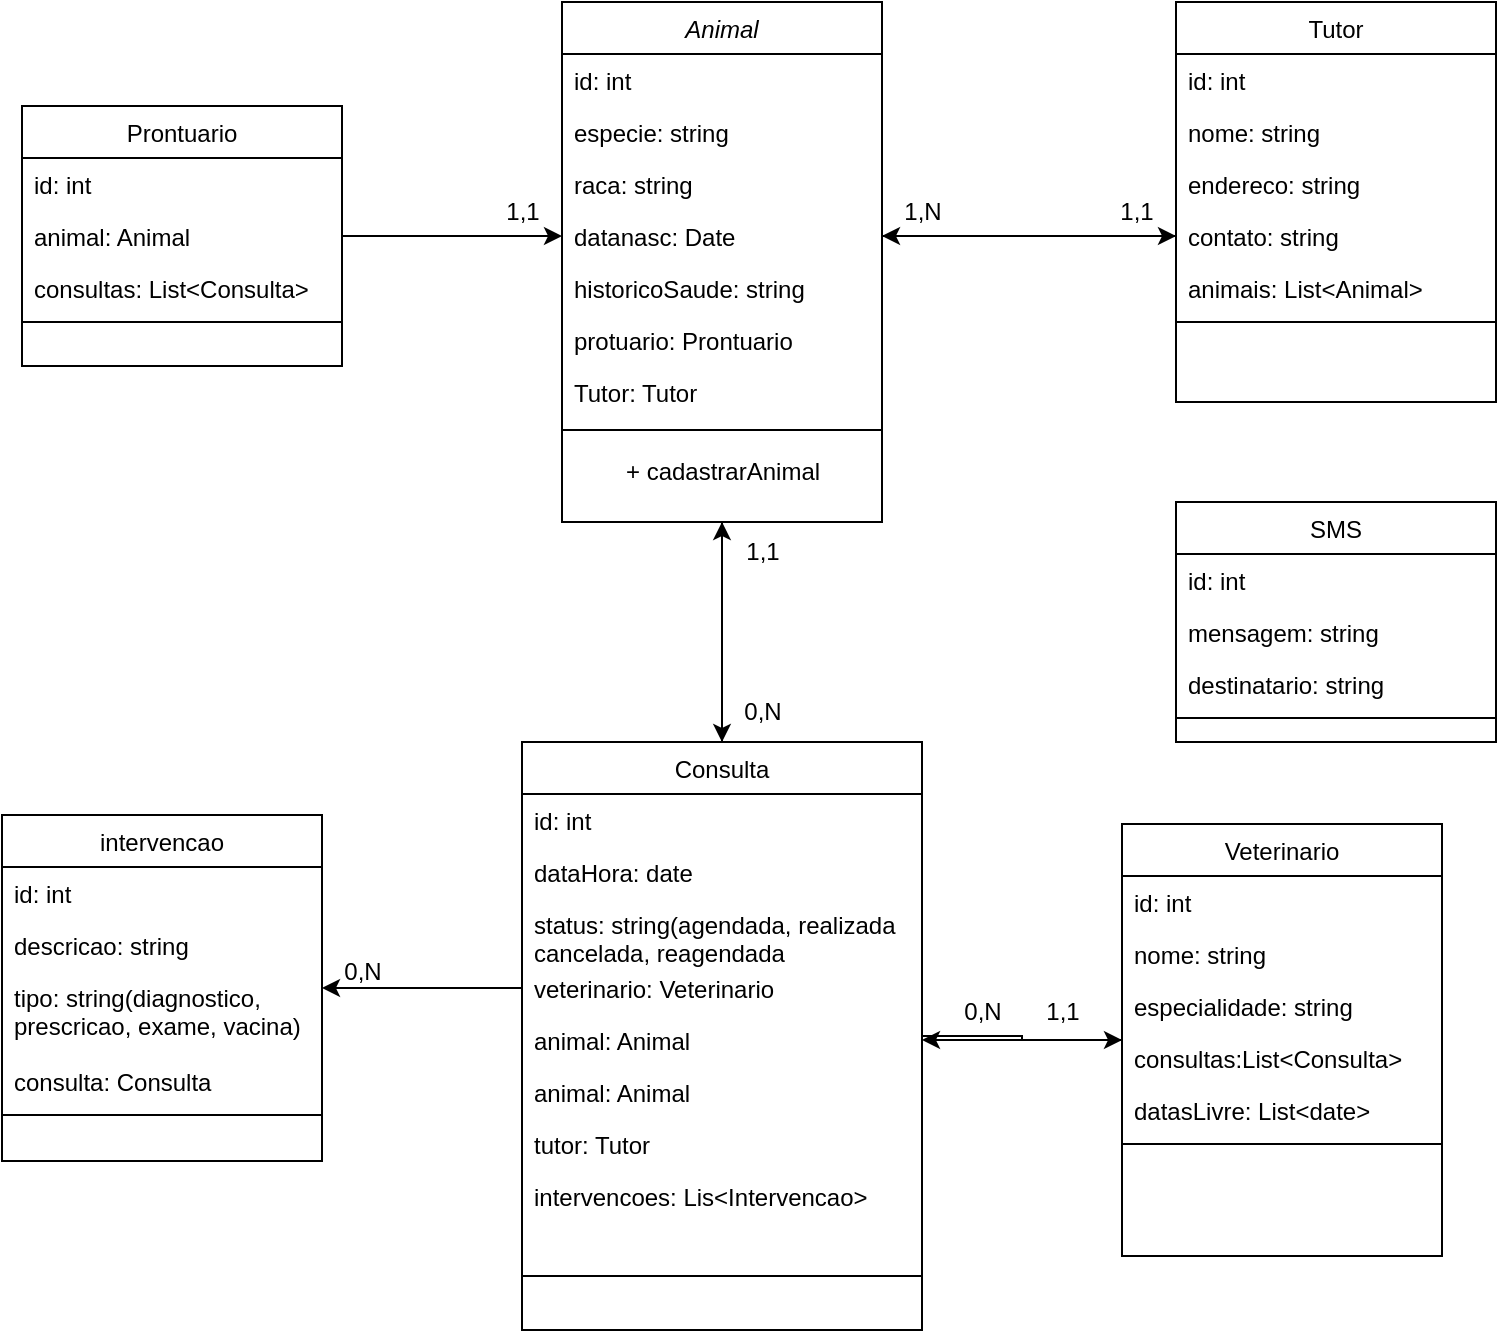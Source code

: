 <mxfile version="24.8.3">
  <diagram id="C5RBs43oDa-KdzZeNtuy" name="Page-1">
    <mxGraphModel dx="1398" dy="870" grid="1" gridSize="10" guides="1" tooltips="1" connect="1" arrows="1" fold="1" page="1" pageScale="1" pageWidth="827" pageHeight="1169" math="0" shadow="0">
      <root>
        <mxCell id="WIyWlLk6GJQsqaUBKTNV-0" />
        <mxCell id="WIyWlLk6GJQsqaUBKTNV-1" parent="WIyWlLk6GJQsqaUBKTNV-0" />
        <mxCell id="wxmQqakeAQ5dikG4DFIJ-10" style="edgeStyle=orthogonalEdgeStyle;rounded=0;orthogonalLoop=1;jettySize=auto;html=1;entryX=0.5;entryY=0;entryDx=0;entryDy=0;" edge="1" parent="WIyWlLk6GJQsqaUBKTNV-1" source="zkfFHV4jXpPFQw0GAbJ--0" target="5HRpnNmqQPhCtXOu7jc4-0">
          <mxGeometry relative="1" as="geometry" />
        </mxCell>
        <mxCell id="zkfFHV4jXpPFQw0GAbJ--0" value="Animal" style="swimlane;fontStyle=2;align=center;verticalAlign=top;childLayout=stackLayout;horizontal=1;startSize=26;horizontalStack=0;resizeParent=1;resizeLast=0;collapsible=1;marginBottom=0;rounded=0;shadow=0;strokeWidth=1;" parent="WIyWlLk6GJQsqaUBKTNV-1" vertex="1">
          <mxGeometry x="320" y="120" width="160" height="260" as="geometry">
            <mxRectangle x="230" y="140" width="160" height="26" as="alternateBounds" />
          </mxGeometry>
        </mxCell>
        <mxCell id="zkfFHV4jXpPFQw0GAbJ--1" value="id: int" style="text;align=left;verticalAlign=top;spacingLeft=4;spacingRight=4;overflow=hidden;rotatable=0;points=[[0,0.5],[1,0.5]];portConstraint=eastwest;" parent="zkfFHV4jXpPFQw0GAbJ--0" vertex="1">
          <mxGeometry y="26" width="160" height="26" as="geometry" />
        </mxCell>
        <mxCell id="zkfFHV4jXpPFQw0GAbJ--2" value="especie: string" style="text;align=left;verticalAlign=top;spacingLeft=4;spacingRight=4;overflow=hidden;rotatable=0;points=[[0,0.5],[1,0.5]];portConstraint=eastwest;rounded=0;shadow=0;html=0;" parent="zkfFHV4jXpPFQw0GAbJ--0" vertex="1">
          <mxGeometry y="52" width="160" height="26" as="geometry" />
        </mxCell>
        <mxCell id="zkfFHV4jXpPFQw0GAbJ--3" value="raca: string" style="text;align=left;verticalAlign=top;spacingLeft=4;spacingRight=4;overflow=hidden;rotatable=0;points=[[0,0.5],[1,0.5]];portConstraint=eastwest;rounded=0;shadow=0;html=0;" parent="zkfFHV4jXpPFQw0GAbJ--0" vertex="1">
          <mxGeometry y="78" width="160" height="26" as="geometry" />
        </mxCell>
        <mxCell id="5HRpnNmqQPhCtXOu7jc4-47" value="datanasc: Date" style="text;align=left;verticalAlign=top;spacingLeft=4;spacingRight=4;overflow=hidden;rotatable=0;points=[[0,0.5],[1,0.5]];portConstraint=eastwest;rounded=0;shadow=0;html=0;" parent="zkfFHV4jXpPFQw0GAbJ--0" vertex="1">
          <mxGeometry y="104" width="160" height="26" as="geometry" />
        </mxCell>
        <mxCell id="5HRpnNmqQPhCtXOu7jc4-48" value="historicoSaude: string" style="text;align=left;verticalAlign=top;spacingLeft=4;spacingRight=4;overflow=hidden;rotatable=0;points=[[0,0.5],[1,0.5]];portConstraint=eastwest;rounded=0;shadow=0;html=0;" parent="zkfFHV4jXpPFQw0GAbJ--0" vertex="1">
          <mxGeometry y="130" width="160" height="26" as="geometry" />
        </mxCell>
        <mxCell id="5HRpnNmqQPhCtXOu7jc4-49" value="protuario: Prontuario" style="text;align=left;verticalAlign=top;spacingLeft=4;spacingRight=4;overflow=hidden;rotatable=0;points=[[0,0.5],[1,0.5]];portConstraint=eastwest;rounded=0;shadow=0;html=0;" parent="zkfFHV4jXpPFQw0GAbJ--0" vertex="1">
          <mxGeometry y="156" width="160" height="26" as="geometry" />
        </mxCell>
        <mxCell id="5HRpnNmqQPhCtXOu7jc4-50" value="Tutor: Tutor" style="text;align=left;verticalAlign=top;spacingLeft=4;spacingRight=4;overflow=hidden;rotatable=0;points=[[0,0.5],[1,0.5]];portConstraint=eastwest;rounded=0;shadow=0;html=0;" parent="zkfFHV4jXpPFQw0GAbJ--0" vertex="1">
          <mxGeometry y="182" width="160" height="26" as="geometry" />
        </mxCell>
        <mxCell id="zkfFHV4jXpPFQw0GAbJ--4" value="" style="line;html=1;strokeWidth=1;align=left;verticalAlign=middle;spacingTop=-1;spacingLeft=3;spacingRight=3;rotatable=0;labelPosition=right;points=[];portConstraint=eastwest;" parent="zkfFHV4jXpPFQw0GAbJ--0" vertex="1">
          <mxGeometry y="208" width="160" height="12" as="geometry" />
        </mxCell>
        <mxCell id="wxmQqakeAQ5dikG4DFIJ-0" value="+ cadastrarAnimal" style="text;html=1;align=center;verticalAlign=middle;resizable=0;points=[];autosize=1;strokeColor=none;fillColor=none;" vertex="1" parent="zkfFHV4jXpPFQw0GAbJ--0">
          <mxGeometry y="220" width="160" height="30" as="geometry" />
        </mxCell>
        <mxCell id="zkfFHV4jXpPFQw0GAbJ--17" value="Tutor" style="swimlane;fontStyle=0;align=center;verticalAlign=top;childLayout=stackLayout;horizontal=1;startSize=26;horizontalStack=0;resizeParent=1;resizeLast=0;collapsible=1;marginBottom=0;rounded=0;shadow=0;strokeWidth=1;" parent="WIyWlLk6GJQsqaUBKTNV-1" vertex="1">
          <mxGeometry x="627" y="120" width="160" height="200" as="geometry">
            <mxRectangle x="550" y="140" width="160" height="26" as="alternateBounds" />
          </mxGeometry>
        </mxCell>
        <mxCell id="zkfFHV4jXpPFQw0GAbJ--18" value="id: int" style="text;align=left;verticalAlign=top;spacingLeft=4;spacingRight=4;overflow=hidden;rotatable=0;points=[[0,0.5],[1,0.5]];portConstraint=eastwest;" parent="zkfFHV4jXpPFQw0GAbJ--17" vertex="1">
          <mxGeometry y="26" width="160" height="26" as="geometry" />
        </mxCell>
        <mxCell id="zkfFHV4jXpPFQw0GAbJ--19" value="nome: string" style="text;align=left;verticalAlign=top;spacingLeft=4;spacingRight=4;overflow=hidden;rotatable=0;points=[[0,0.5],[1,0.5]];portConstraint=eastwest;rounded=0;shadow=0;html=0;" parent="zkfFHV4jXpPFQw0GAbJ--17" vertex="1">
          <mxGeometry y="52" width="160" height="26" as="geometry" />
        </mxCell>
        <mxCell id="zkfFHV4jXpPFQw0GAbJ--20" value="endereco: string" style="text;align=left;verticalAlign=top;spacingLeft=4;spacingRight=4;overflow=hidden;rotatable=0;points=[[0,0.5],[1,0.5]];portConstraint=eastwest;rounded=0;shadow=0;html=0;" parent="zkfFHV4jXpPFQw0GAbJ--17" vertex="1">
          <mxGeometry y="78" width="160" height="26" as="geometry" />
        </mxCell>
        <mxCell id="zkfFHV4jXpPFQw0GAbJ--21" value="contato: string" style="text;align=left;verticalAlign=top;spacingLeft=4;spacingRight=4;overflow=hidden;rotatable=0;points=[[0,0.5],[1,0.5]];portConstraint=eastwest;rounded=0;shadow=0;html=0;" parent="zkfFHV4jXpPFQw0GAbJ--17" vertex="1">
          <mxGeometry y="104" width="160" height="26" as="geometry" />
        </mxCell>
        <mxCell id="zkfFHV4jXpPFQw0GAbJ--22" value="animais: List&lt;Animal&gt;" style="text;align=left;verticalAlign=top;spacingLeft=4;spacingRight=4;overflow=hidden;rotatable=0;points=[[0,0.5],[1,0.5]];portConstraint=eastwest;rounded=0;shadow=0;html=0;" parent="zkfFHV4jXpPFQw0GAbJ--17" vertex="1">
          <mxGeometry y="130" width="160" height="26" as="geometry" />
        </mxCell>
        <mxCell id="zkfFHV4jXpPFQw0GAbJ--23" value="" style="line;html=1;strokeWidth=1;align=left;verticalAlign=middle;spacingTop=-1;spacingLeft=3;spacingRight=3;rotatable=0;labelPosition=right;points=[];portConstraint=eastwest;" parent="zkfFHV4jXpPFQw0GAbJ--17" vertex="1">
          <mxGeometry y="156" width="160" height="8" as="geometry" />
        </mxCell>
        <mxCell id="wxmQqakeAQ5dikG4DFIJ-9" style="edgeStyle=orthogonalEdgeStyle;rounded=0;orthogonalLoop=1;jettySize=auto;html=1;" edge="1" parent="WIyWlLk6GJQsqaUBKTNV-1" source="5HRpnNmqQPhCtXOu7jc4-0" target="5HRpnNmqQPhCtXOu7jc4-9">
          <mxGeometry relative="1" as="geometry" />
        </mxCell>
        <mxCell id="wxmQqakeAQ5dikG4DFIJ-11" style="edgeStyle=orthogonalEdgeStyle;rounded=0;orthogonalLoop=1;jettySize=auto;html=1;entryX=0.5;entryY=1;entryDx=0;entryDy=0;" edge="1" parent="WIyWlLk6GJQsqaUBKTNV-1" source="5HRpnNmqQPhCtXOu7jc4-0" target="zkfFHV4jXpPFQw0GAbJ--0">
          <mxGeometry relative="1" as="geometry" />
        </mxCell>
        <mxCell id="5HRpnNmqQPhCtXOu7jc4-0" value="Consulta" style="swimlane;fontStyle=0;align=center;verticalAlign=top;childLayout=stackLayout;horizontal=1;startSize=26;horizontalStack=0;resizeParent=1;resizeLast=0;collapsible=1;marginBottom=0;rounded=0;shadow=0;strokeWidth=1;" parent="WIyWlLk6GJQsqaUBKTNV-1" vertex="1">
          <mxGeometry x="300" y="490" width="200" height="294" as="geometry">
            <mxRectangle x="550" y="140" width="160" height="26" as="alternateBounds" />
          </mxGeometry>
        </mxCell>
        <mxCell id="5HRpnNmqQPhCtXOu7jc4-1" value="id: int" style="text;align=left;verticalAlign=top;spacingLeft=4;spacingRight=4;overflow=hidden;rotatable=0;points=[[0,0.5],[1,0.5]];portConstraint=eastwest;" parent="5HRpnNmqQPhCtXOu7jc4-0" vertex="1">
          <mxGeometry y="26" width="200" height="26" as="geometry" />
        </mxCell>
        <mxCell id="5HRpnNmqQPhCtXOu7jc4-2" value="dataHora: date" style="text;align=left;verticalAlign=top;spacingLeft=4;spacingRight=4;overflow=hidden;rotatable=0;points=[[0,0.5],[1,0.5]];portConstraint=eastwest;rounded=0;shadow=0;html=0;" parent="5HRpnNmqQPhCtXOu7jc4-0" vertex="1">
          <mxGeometry y="52" width="200" height="26" as="geometry" />
        </mxCell>
        <mxCell id="5HRpnNmqQPhCtXOu7jc4-3" value="status: string(agendada, realizada&#xa;cancelada, reagendada" style="text;align=left;verticalAlign=top;spacingLeft=4;spacingRight=4;overflow=hidden;rotatable=0;points=[[0,0.5],[1,0.5]];portConstraint=eastwest;rounded=0;shadow=0;html=0;" parent="5HRpnNmqQPhCtXOu7jc4-0" vertex="1">
          <mxGeometry y="78" width="200" height="32" as="geometry" />
        </mxCell>
        <mxCell id="5HRpnNmqQPhCtXOu7jc4-4" value="veterinario: Veterinario" style="text;align=left;verticalAlign=top;spacingLeft=4;spacingRight=4;overflow=hidden;rotatable=0;points=[[0,0.5],[1,0.5]];portConstraint=eastwest;rounded=0;shadow=0;html=0;" parent="5HRpnNmqQPhCtXOu7jc4-0" vertex="1">
          <mxGeometry y="110" width="200" height="26" as="geometry" />
        </mxCell>
        <mxCell id="5HRpnNmqQPhCtXOu7jc4-5" value="animal: Animal" style="text;align=left;verticalAlign=top;spacingLeft=4;spacingRight=4;overflow=hidden;rotatable=0;points=[[0,0.5],[1,0.5]];portConstraint=eastwest;rounded=0;shadow=0;html=0;" parent="5HRpnNmqQPhCtXOu7jc4-0" vertex="1">
          <mxGeometry y="136" width="200" height="26" as="geometry" />
        </mxCell>
        <mxCell id="wxmQqakeAQ5dikG4DFIJ-13" value="animal: Animal" style="text;align=left;verticalAlign=top;spacingLeft=4;spacingRight=4;overflow=hidden;rotatable=0;points=[[0,0.5],[1,0.5]];portConstraint=eastwest;rounded=0;shadow=0;html=0;" vertex="1" parent="5HRpnNmqQPhCtXOu7jc4-0">
          <mxGeometry y="162" width="200" height="26" as="geometry" />
        </mxCell>
        <mxCell id="wxmQqakeAQ5dikG4DFIJ-15" value="tutor: Tutor" style="text;align=left;verticalAlign=top;spacingLeft=4;spacingRight=4;overflow=hidden;rotatable=0;points=[[0,0.5],[1,0.5]];portConstraint=eastwest;rounded=0;shadow=0;html=0;" vertex="1" parent="5HRpnNmqQPhCtXOu7jc4-0">
          <mxGeometry y="188" width="200" height="26" as="geometry" />
        </mxCell>
        <mxCell id="wxmQqakeAQ5dikG4DFIJ-16" value="intervencoes: Lis&lt;Intervencao&gt;" style="text;align=left;verticalAlign=top;spacingLeft=4;spacingRight=4;overflow=hidden;rotatable=0;points=[[0,0.5],[1,0.5]];portConstraint=eastwest;rounded=0;shadow=0;html=0;" vertex="1" parent="5HRpnNmqQPhCtXOu7jc4-0">
          <mxGeometry y="214" width="200" height="26" as="geometry" />
        </mxCell>
        <mxCell id="5HRpnNmqQPhCtXOu7jc4-6" value="" style="line;html=1;strokeWidth=1;align=left;verticalAlign=middle;spacingTop=-1;spacingLeft=3;spacingRight=3;rotatable=0;labelPosition=right;points=[];portConstraint=eastwest;" parent="5HRpnNmqQPhCtXOu7jc4-0" vertex="1">
          <mxGeometry y="240" width="200" height="54" as="geometry" />
        </mxCell>
        <mxCell id="wxmQqakeAQ5dikG4DFIJ-20" style="edgeStyle=orthogonalEdgeStyle;rounded=0;orthogonalLoop=1;jettySize=auto;html=1;entryX=1;entryY=0.5;entryDx=0;entryDy=0;" edge="1" parent="WIyWlLk6GJQsqaUBKTNV-1" source="5HRpnNmqQPhCtXOu7jc4-9" target="5HRpnNmqQPhCtXOu7jc4-5">
          <mxGeometry relative="1" as="geometry" />
        </mxCell>
        <mxCell id="5HRpnNmqQPhCtXOu7jc4-9" value="Veterinario" style="swimlane;fontStyle=0;align=center;verticalAlign=top;childLayout=stackLayout;horizontal=1;startSize=26;horizontalStack=0;resizeParent=1;resizeLast=0;collapsible=1;marginBottom=0;rounded=0;shadow=0;strokeWidth=1;" parent="WIyWlLk6GJQsqaUBKTNV-1" vertex="1">
          <mxGeometry x="600" y="531" width="160" height="216" as="geometry">
            <mxRectangle x="550" y="140" width="160" height="26" as="alternateBounds" />
          </mxGeometry>
        </mxCell>
        <mxCell id="5HRpnNmqQPhCtXOu7jc4-10" value="id: int" style="text;align=left;verticalAlign=top;spacingLeft=4;spacingRight=4;overflow=hidden;rotatable=0;points=[[0,0.5],[1,0.5]];portConstraint=eastwest;" parent="5HRpnNmqQPhCtXOu7jc4-9" vertex="1">
          <mxGeometry y="26" width="160" height="26" as="geometry" />
        </mxCell>
        <mxCell id="5HRpnNmqQPhCtXOu7jc4-11" value="nome: string" style="text;align=left;verticalAlign=top;spacingLeft=4;spacingRight=4;overflow=hidden;rotatable=0;points=[[0,0.5],[1,0.5]];portConstraint=eastwest;rounded=0;shadow=0;html=0;" parent="5HRpnNmqQPhCtXOu7jc4-9" vertex="1">
          <mxGeometry y="52" width="160" height="26" as="geometry" />
        </mxCell>
        <mxCell id="5HRpnNmqQPhCtXOu7jc4-12" value="especialidade: string" style="text;align=left;verticalAlign=top;spacingLeft=4;spacingRight=4;overflow=hidden;rotatable=0;points=[[0,0.5],[1,0.5]];portConstraint=eastwest;rounded=0;shadow=0;html=0;" parent="5HRpnNmqQPhCtXOu7jc4-9" vertex="1">
          <mxGeometry y="78" width="160" height="26" as="geometry" />
        </mxCell>
        <mxCell id="5HRpnNmqQPhCtXOu7jc4-13" value="consultas:List&lt;Consulta&gt;" style="text;align=left;verticalAlign=top;spacingLeft=4;spacingRight=4;overflow=hidden;rotatable=0;points=[[0,0.5],[1,0.5]];portConstraint=eastwest;rounded=0;shadow=0;html=0;" parent="5HRpnNmqQPhCtXOu7jc4-9" vertex="1">
          <mxGeometry y="104" width="160" height="26" as="geometry" />
        </mxCell>
        <mxCell id="5HRpnNmqQPhCtXOu7jc4-14" value="datasLivre: List&lt;date&gt;" style="text;align=left;verticalAlign=top;spacingLeft=4;spacingRight=4;overflow=hidden;rotatable=0;points=[[0,0.5],[1,0.5]];portConstraint=eastwest;rounded=0;shadow=0;html=0;" parent="5HRpnNmqQPhCtXOu7jc4-9" vertex="1">
          <mxGeometry y="130" width="160" height="26" as="geometry" />
        </mxCell>
        <mxCell id="5HRpnNmqQPhCtXOu7jc4-15" value="" style="line;html=1;strokeWidth=1;align=left;verticalAlign=middle;spacingTop=-1;spacingLeft=3;spacingRight=3;rotatable=0;labelPosition=right;points=[];portConstraint=eastwest;" parent="5HRpnNmqQPhCtXOu7jc4-9" vertex="1">
          <mxGeometry y="156" width="160" height="8" as="geometry" />
        </mxCell>
        <mxCell id="5HRpnNmqQPhCtXOu7jc4-62" style="edgeStyle=orthogonalEdgeStyle;rounded=0;orthogonalLoop=1;jettySize=auto;html=1;entryX=0;entryY=0.5;entryDx=0;entryDy=0;" parent="WIyWlLk6GJQsqaUBKTNV-1" source="5HRpnNmqQPhCtXOu7jc4-18" target="5HRpnNmqQPhCtXOu7jc4-47" edge="1">
          <mxGeometry relative="1" as="geometry" />
        </mxCell>
        <mxCell id="5HRpnNmqQPhCtXOu7jc4-18" value="Prontuario" style="swimlane;fontStyle=0;align=center;verticalAlign=top;childLayout=stackLayout;horizontal=1;startSize=26;horizontalStack=0;resizeParent=1;resizeLast=0;collapsible=1;marginBottom=0;rounded=0;shadow=0;strokeWidth=1;" parent="WIyWlLk6GJQsqaUBKTNV-1" vertex="1">
          <mxGeometry x="50" y="172" width="160" height="130" as="geometry">
            <mxRectangle x="550" y="140" width="160" height="26" as="alternateBounds" />
          </mxGeometry>
        </mxCell>
        <mxCell id="5HRpnNmqQPhCtXOu7jc4-19" value="id: int" style="text;align=left;verticalAlign=top;spacingLeft=4;spacingRight=4;overflow=hidden;rotatable=0;points=[[0,0.5],[1,0.5]];portConstraint=eastwest;" parent="5HRpnNmqQPhCtXOu7jc4-18" vertex="1">
          <mxGeometry y="26" width="160" height="26" as="geometry" />
        </mxCell>
        <mxCell id="5HRpnNmqQPhCtXOu7jc4-20" value="animal: Animal" style="text;align=left;verticalAlign=top;spacingLeft=4;spacingRight=4;overflow=hidden;rotatable=0;points=[[0,0.5],[1,0.5]];portConstraint=eastwest;rounded=0;shadow=0;html=0;" parent="5HRpnNmqQPhCtXOu7jc4-18" vertex="1">
          <mxGeometry y="52" width="160" height="26" as="geometry" />
        </mxCell>
        <mxCell id="5HRpnNmqQPhCtXOu7jc4-21" value="consultas: List&lt;Consulta&gt;" style="text;align=left;verticalAlign=top;spacingLeft=4;spacingRight=4;overflow=hidden;rotatable=0;points=[[0,0.5],[1,0.5]];portConstraint=eastwest;rounded=0;shadow=0;html=0;" parent="5HRpnNmqQPhCtXOu7jc4-18" vertex="1">
          <mxGeometry y="78" width="160" height="26" as="geometry" />
        </mxCell>
        <mxCell id="5HRpnNmqQPhCtXOu7jc4-24" value="" style="line;html=1;strokeWidth=1;align=left;verticalAlign=middle;spacingTop=-1;spacingLeft=3;spacingRight=3;rotatable=0;labelPosition=right;points=[];portConstraint=eastwest;" parent="5HRpnNmqQPhCtXOu7jc4-18" vertex="1">
          <mxGeometry y="104" width="160" height="8" as="geometry" />
        </mxCell>
        <mxCell id="5HRpnNmqQPhCtXOu7jc4-27" value="intervencao" style="swimlane;fontStyle=0;align=center;verticalAlign=top;childLayout=stackLayout;horizontal=1;startSize=26;horizontalStack=0;resizeParent=1;resizeLast=0;collapsible=1;marginBottom=0;rounded=0;shadow=0;strokeWidth=1;" parent="WIyWlLk6GJQsqaUBKTNV-1" vertex="1">
          <mxGeometry x="40" y="526.5" width="160" height="173" as="geometry">
            <mxRectangle x="550" y="140" width="160" height="26" as="alternateBounds" />
          </mxGeometry>
        </mxCell>
        <mxCell id="5HRpnNmqQPhCtXOu7jc4-28" value="id: int" style="text;align=left;verticalAlign=top;spacingLeft=4;spacingRight=4;overflow=hidden;rotatable=0;points=[[0,0.5],[1,0.5]];portConstraint=eastwest;" parent="5HRpnNmqQPhCtXOu7jc4-27" vertex="1">
          <mxGeometry y="26" width="160" height="26" as="geometry" />
        </mxCell>
        <mxCell id="5HRpnNmqQPhCtXOu7jc4-29" value="descricao: string" style="text;align=left;verticalAlign=top;spacingLeft=4;spacingRight=4;overflow=hidden;rotatable=0;points=[[0,0.5],[1,0.5]];portConstraint=eastwest;rounded=0;shadow=0;html=0;" parent="5HRpnNmqQPhCtXOu7jc4-27" vertex="1">
          <mxGeometry y="52" width="160" height="26" as="geometry" />
        </mxCell>
        <mxCell id="5HRpnNmqQPhCtXOu7jc4-30" value="tipo: string(diagnostico, &#xa;prescricao, exame, vacina)" style="text;align=left;verticalAlign=top;spacingLeft=4;spacingRight=4;overflow=hidden;rotatable=0;points=[[0,0.5],[1,0.5]];portConstraint=eastwest;rounded=0;shadow=0;html=0;" parent="5HRpnNmqQPhCtXOu7jc4-27" vertex="1">
          <mxGeometry y="78" width="160" height="42" as="geometry" />
        </mxCell>
        <mxCell id="5HRpnNmqQPhCtXOu7jc4-31" value="consulta: Consulta" style="text;align=left;verticalAlign=top;spacingLeft=4;spacingRight=4;overflow=hidden;rotatable=0;points=[[0,0.5],[1,0.5]];portConstraint=eastwest;rounded=0;shadow=0;html=0;" parent="5HRpnNmqQPhCtXOu7jc4-27" vertex="1">
          <mxGeometry y="120" width="160" height="26" as="geometry" />
        </mxCell>
        <mxCell id="5HRpnNmqQPhCtXOu7jc4-33" value="" style="line;html=1;strokeWidth=1;align=left;verticalAlign=middle;spacingTop=-1;spacingLeft=3;spacingRight=3;rotatable=0;labelPosition=right;points=[];portConstraint=eastwest;" parent="5HRpnNmqQPhCtXOu7jc4-27" vertex="1">
          <mxGeometry y="146" width="160" height="8" as="geometry" />
        </mxCell>
        <mxCell id="5HRpnNmqQPhCtXOu7jc4-37" value="SMS" style="swimlane;fontStyle=0;align=center;verticalAlign=top;childLayout=stackLayout;horizontal=1;startSize=26;horizontalStack=0;resizeParent=1;resizeLast=0;collapsible=1;marginBottom=0;rounded=0;shadow=0;strokeWidth=1;" parent="WIyWlLk6GJQsqaUBKTNV-1" vertex="1">
          <mxGeometry x="627" y="370" width="160" height="120" as="geometry">
            <mxRectangle x="550" y="140" width="160" height="26" as="alternateBounds" />
          </mxGeometry>
        </mxCell>
        <mxCell id="5HRpnNmqQPhCtXOu7jc4-38" value="id: int" style="text;align=left;verticalAlign=top;spacingLeft=4;spacingRight=4;overflow=hidden;rotatable=0;points=[[0,0.5],[1,0.5]];portConstraint=eastwest;" parent="5HRpnNmqQPhCtXOu7jc4-37" vertex="1">
          <mxGeometry y="26" width="160" height="26" as="geometry" />
        </mxCell>
        <mxCell id="5HRpnNmqQPhCtXOu7jc4-39" value="mensagem: string" style="text;align=left;verticalAlign=top;spacingLeft=4;spacingRight=4;overflow=hidden;rotatable=0;points=[[0,0.5],[1,0.5]];portConstraint=eastwest;rounded=0;shadow=0;html=0;" parent="5HRpnNmqQPhCtXOu7jc4-37" vertex="1">
          <mxGeometry y="52" width="160" height="26" as="geometry" />
        </mxCell>
        <mxCell id="5HRpnNmqQPhCtXOu7jc4-40" value="destinatario: string" style="text;align=left;verticalAlign=top;spacingLeft=4;spacingRight=4;overflow=hidden;rotatable=0;points=[[0,0.5],[1,0.5]];portConstraint=eastwest;rounded=0;shadow=0;html=0;" parent="5HRpnNmqQPhCtXOu7jc4-37" vertex="1">
          <mxGeometry y="78" width="160" height="26" as="geometry" />
        </mxCell>
        <mxCell id="5HRpnNmqQPhCtXOu7jc4-43" value="" style="line;html=1;strokeWidth=1;align=left;verticalAlign=middle;spacingTop=-1;spacingLeft=3;spacingRight=3;rotatable=0;labelPosition=right;points=[];portConstraint=eastwest;" parent="5HRpnNmqQPhCtXOu7jc4-37" vertex="1">
          <mxGeometry y="104" width="160" height="8" as="geometry" />
        </mxCell>
        <mxCell id="5HRpnNmqQPhCtXOu7jc4-55" style="edgeStyle=orthogonalEdgeStyle;rounded=0;orthogonalLoop=1;jettySize=auto;html=1;entryX=1;entryY=0.5;entryDx=0;entryDy=0;" parent="WIyWlLk6GJQsqaUBKTNV-1" source="zkfFHV4jXpPFQw0GAbJ--21" target="5HRpnNmqQPhCtXOu7jc4-47" edge="1">
          <mxGeometry relative="1" as="geometry" />
        </mxCell>
        <mxCell id="5HRpnNmqQPhCtXOu7jc4-56" style="edgeStyle=orthogonalEdgeStyle;rounded=0;orthogonalLoop=1;jettySize=auto;html=1;" parent="WIyWlLk6GJQsqaUBKTNV-1" source="5HRpnNmqQPhCtXOu7jc4-47" target="zkfFHV4jXpPFQw0GAbJ--21" edge="1">
          <mxGeometry relative="1" as="geometry" />
        </mxCell>
        <mxCell id="wxmQqakeAQ5dikG4DFIJ-12" value="1,N" style="text;html=1;align=center;verticalAlign=middle;resizable=0;points=[];autosize=1;strokeColor=none;fillColor=none;" vertex="1" parent="WIyWlLk6GJQsqaUBKTNV-1">
          <mxGeometry x="480" y="210" width="40" height="30" as="geometry" />
        </mxCell>
        <mxCell id="wxmQqakeAQ5dikG4DFIJ-17" value="1,1" style="text;html=1;align=center;verticalAlign=middle;resizable=0;points=[];autosize=1;strokeColor=none;fillColor=none;" vertex="1" parent="WIyWlLk6GJQsqaUBKTNV-1">
          <mxGeometry x="587" y="210" width="40" height="30" as="geometry" />
        </mxCell>
        <mxCell id="wxmQqakeAQ5dikG4DFIJ-19" value="1,1" style="text;html=1;align=center;verticalAlign=middle;resizable=0;points=[];autosize=1;strokeColor=none;fillColor=none;" vertex="1" parent="WIyWlLk6GJQsqaUBKTNV-1">
          <mxGeometry x="400" y="380" width="40" height="30" as="geometry" />
        </mxCell>
        <mxCell id="wxmQqakeAQ5dikG4DFIJ-21" value="1,1" style="text;html=1;align=center;verticalAlign=middle;resizable=0;points=[];autosize=1;strokeColor=none;fillColor=none;" vertex="1" parent="WIyWlLk6GJQsqaUBKTNV-1">
          <mxGeometry x="550" y="610" width="40" height="30" as="geometry" />
        </mxCell>
        <mxCell id="wxmQqakeAQ5dikG4DFIJ-22" value="0,N" style="text;html=1;align=center;verticalAlign=middle;resizable=0;points=[];autosize=1;strokeColor=none;fillColor=none;" vertex="1" parent="WIyWlLk6GJQsqaUBKTNV-1">
          <mxGeometry x="510" y="610" width="40" height="30" as="geometry" />
        </mxCell>
        <mxCell id="wxmQqakeAQ5dikG4DFIJ-23" value="1,1" style="text;html=1;align=center;verticalAlign=middle;resizable=0;points=[];autosize=1;strokeColor=none;fillColor=none;" vertex="1" parent="WIyWlLk6GJQsqaUBKTNV-1">
          <mxGeometry x="280" y="210" width="40" height="30" as="geometry" />
        </mxCell>
        <mxCell id="wxmQqakeAQ5dikG4DFIJ-25" value="0,N" style="text;html=1;align=center;verticalAlign=middle;resizable=0;points=[];autosize=1;strokeColor=none;fillColor=none;" vertex="1" parent="WIyWlLk6GJQsqaUBKTNV-1">
          <mxGeometry x="400" y="460" width="40" height="30" as="geometry" />
        </mxCell>
        <mxCell id="wxmQqakeAQ5dikG4DFIJ-26" value="0,N" style="text;html=1;align=center;verticalAlign=middle;resizable=0;points=[];autosize=1;strokeColor=none;fillColor=none;" vertex="1" parent="WIyWlLk6GJQsqaUBKTNV-1">
          <mxGeometry x="200" y="590" width="40" height="30" as="geometry" />
        </mxCell>
        <mxCell id="wxmQqakeAQ5dikG4DFIJ-27" style="edgeStyle=orthogonalEdgeStyle;rounded=0;orthogonalLoop=1;jettySize=auto;html=1;" edge="1" parent="WIyWlLk6GJQsqaUBKTNV-1" source="5HRpnNmqQPhCtXOu7jc4-4" target="5HRpnNmqQPhCtXOu7jc4-27">
          <mxGeometry relative="1" as="geometry" />
        </mxCell>
      </root>
    </mxGraphModel>
  </diagram>
</mxfile>
